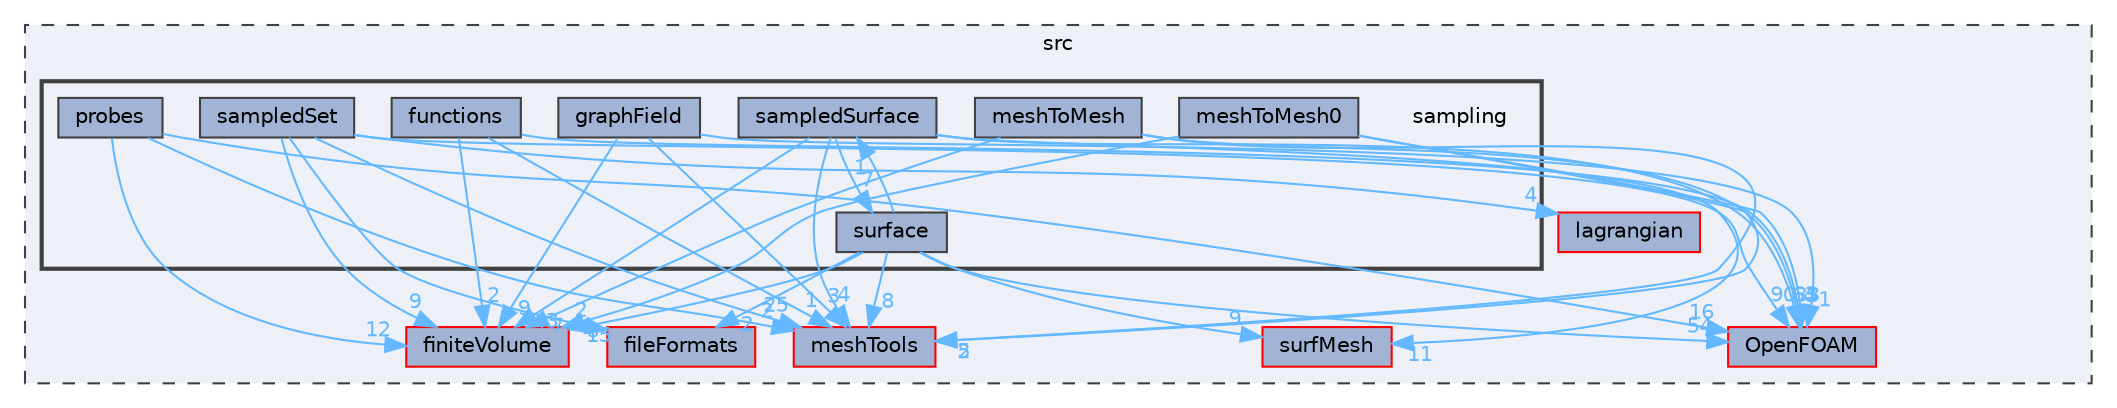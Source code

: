 digraph "src/sampling"
{
 // LATEX_PDF_SIZE
  bgcolor="transparent";
  edge [fontname=Helvetica,fontsize=10,labelfontname=Helvetica,labelfontsize=10];
  node [fontname=Helvetica,fontsize=10,shape=box,height=0.2,width=0.4];
  compound=true
  subgraph clusterdir_68267d1309a1af8e8297ef4c3efbcdba {
    graph [ bgcolor="#edf0f7", pencolor="grey25", label="src", fontname=Helvetica,fontsize=10 style="filled,dashed", URL="dir_68267d1309a1af8e8297ef4c3efbcdba.html",tooltip=""]
  dir_0a88fe22feb23ce5f078a04a1df67721 [label="surfMesh", fillcolor="#a2b4d6", color="red", style="filled", URL="dir_0a88fe22feb23ce5f078a04a1df67721.html",tooltip=""];
  dir_9bd15774b555cf7259a6fa18f99fe99b [label="finiteVolume", fillcolor="#a2b4d6", color="red", style="filled", URL="dir_9bd15774b555cf7259a6fa18f99fe99b.html",tooltip=""];
  dir_ae30ad0bef50cf391b24c614251bb9fd [label="meshTools", fillcolor="#a2b4d6", color="red", style="filled", URL="dir_ae30ad0bef50cf391b24c614251bb9fd.html",tooltip=""];
  dir_b05602f37bb521a7142c0a3e200b5f35 [label="fileFormats", fillcolor="#a2b4d6", color="red", style="filled", URL="dir_b05602f37bb521a7142c0a3e200b5f35.html",tooltip=""];
  dir_c5473ff19b20e6ec4dfe5c310b3778a8 [label="OpenFOAM", fillcolor="#a2b4d6", color="red", style="filled", URL="dir_c5473ff19b20e6ec4dfe5c310b3778a8.html",tooltip=""];
  dir_f8c25efc4b6f6a8502a42d5af7554d23 [label="lagrangian", fillcolor="#a2b4d6", color="red", style="filled", URL="dir_f8c25efc4b6f6a8502a42d5af7554d23.html",tooltip=""];
  subgraph clusterdir_24a3817a3c61c11f04a0a72057522f4f {
    graph [ bgcolor="#edf0f7", pencolor="grey25", label="", fontname=Helvetica,fontsize=10 style="filled,bold", URL="dir_24a3817a3c61c11f04a0a72057522f4f.html",tooltip=""]
    dir_24a3817a3c61c11f04a0a72057522f4f [shape=plaintext, label="sampling"];
  dir_e3ccea2034ec2e0590ea1beda6b3de5c [label="functions", fillcolor="#a2b4d6", color="grey25", style="filled", URL="dir_e3ccea2034ec2e0590ea1beda6b3de5c.html",tooltip=""];
  dir_6b38549db7b2a6aedbdcbfb85e219be3 [label="graphField", fillcolor="#a2b4d6", color="grey25", style="filled", URL="dir_6b38549db7b2a6aedbdcbfb85e219be3.html",tooltip=""];
  dir_5d7b251635f57ecde20f7aaf83381484 [label="meshToMesh", fillcolor="#a2b4d6", color="grey25", style="filled", URL="dir_5d7b251635f57ecde20f7aaf83381484.html",tooltip=""];
  dir_98e253f95481a6e5659f463d51d972f5 [label="meshToMesh0", fillcolor="#a2b4d6", color="grey25", style="filled", URL="dir_98e253f95481a6e5659f463d51d972f5.html",tooltip=""];
  dir_cbe5babacf778e7f66e66e5bcfb862b0 [label="probes", fillcolor="#a2b4d6", color="grey25", style="filled", URL="dir_cbe5babacf778e7f66e66e5bcfb862b0.html",tooltip=""];
  dir_8b5e667856203d1590a744034ba627a3 [label="sampledSet", fillcolor="#a2b4d6", color="grey25", style="filled", URL="dir_8b5e667856203d1590a744034ba627a3.html",tooltip=""];
  dir_daf57321dd7c30092fd489dbb1aa8219 [label="sampledSurface", fillcolor="#a2b4d6", color="grey25", style="filled", URL="dir_daf57321dd7c30092fd489dbb1aa8219.html",tooltip=""];
  dir_e1701b8b608069e995cfd3c25d5e4969 [label="surface", fillcolor="#a2b4d6", color="grey25", style="filled", URL="dir_e1701b8b608069e995cfd3c25d5e4969.html",tooltip=""];
  }
  }
  dir_e3ccea2034ec2e0590ea1beda6b3de5c->dir_ae30ad0bef50cf391b24c614251bb9fd [headlabel="1", labeldistance=1.5 headhref="dir_001529_002382.html" href="dir_001529_002382.html" color="steelblue1" fontcolor="steelblue1"];
  dir_e3ccea2034ec2e0590ea1beda6b3de5c->dir_c5473ff19b20e6ec4dfe5c310b3778a8 [headlabel="4", labeldistance=1.5 headhref="dir_001529_002695.html" href="dir_001529_002695.html" color="steelblue1" fontcolor="steelblue1"];
  dir_e3ccea2034ec2e0590ea1beda6b3de5c->dir_9bd15774b555cf7259a6fa18f99fe99b [headlabel="2", labeldistance=1.5 headhref="dir_001529_001387.html" href="dir_001529_001387.html" color="steelblue1" fontcolor="steelblue1"];
  dir_6b38549db7b2a6aedbdcbfb85e219be3->dir_9bd15774b555cf7259a6fa18f99fe99b [headlabel="9", labeldistance=1.5 headhref="dir_001678_001387.html" href="dir_001678_001387.html" color="steelblue1" fontcolor="steelblue1"];
  dir_6b38549db7b2a6aedbdcbfb85e219be3->dir_ae30ad0bef50cf391b24c614251bb9fd [headlabel="3", labeldistance=1.5 headhref="dir_001678_002382.html" href="dir_001678_002382.html" color="steelblue1" fontcolor="steelblue1"];
  dir_6b38549db7b2a6aedbdcbfb85e219be3->dir_c5473ff19b20e6ec4dfe5c310b3778a8 [headlabel="1", labeldistance=1.5 headhref="dir_001678_002695.html" href="dir_001678_002695.html" color="steelblue1" fontcolor="steelblue1"];
  dir_5d7b251635f57ecde20f7aaf83381484->dir_9bd15774b555cf7259a6fa18f99fe99b [headlabel="7", labeldistance=1.5 headhref="dir_002379_001387.html" href="dir_002379_001387.html" color="steelblue1" fontcolor="steelblue1"];
  dir_5d7b251635f57ecde20f7aaf83381484->dir_ae30ad0bef50cf391b24c614251bb9fd [headlabel="5", labeldistance=1.5 headhref="dir_002379_002382.html" href="dir_002379_002382.html" color="steelblue1" fontcolor="steelblue1"];
  dir_5d7b251635f57ecde20f7aaf83381484->dir_c5473ff19b20e6ec4dfe5c310b3778a8 [headlabel="33", labeldistance=1.5 headhref="dir_002379_002695.html" href="dir_002379_002695.html" color="steelblue1" fontcolor="steelblue1"];
  dir_98e253f95481a6e5659f463d51d972f5->dir_9bd15774b555cf7259a6fa18f99fe99b [headlabel="6", labeldistance=1.5 headhref="dir_002380_001387.html" href="dir_002380_001387.html" color="steelblue1" fontcolor="steelblue1"];
  dir_98e253f95481a6e5659f463d51d972f5->dir_ae30ad0bef50cf391b24c614251bb9fd [headlabel="2", labeldistance=1.5 headhref="dir_002380_002382.html" href="dir_002380_002382.html" color="steelblue1" fontcolor="steelblue1"];
  dir_98e253f95481a6e5659f463d51d972f5->dir_c5473ff19b20e6ec4dfe5c310b3778a8 [headlabel="5", labeldistance=1.5 headhref="dir_002380_002695.html" href="dir_002380_002695.html" color="steelblue1" fontcolor="steelblue1"];
  dir_cbe5babacf778e7f66e66e5bcfb862b0->dir_9bd15774b555cf7259a6fa18f99fe99b [headlabel="12", labeldistance=1.5 headhref="dir_003074_001387.html" href="dir_003074_001387.html" color="steelblue1" fontcolor="steelblue1"];
  dir_cbe5babacf778e7f66e66e5bcfb862b0->dir_ae30ad0bef50cf391b24c614251bb9fd [headlabel="2", labeldistance=1.5 headhref="dir_003074_002382.html" href="dir_003074_002382.html" color="steelblue1" fontcolor="steelblue1"];
  dir_cbe5babacf778e7f66e66e5bcfb862b0->dir_c5473ff19b20e6ec4dfe5c310b3778a8 [headlabel="16", labeldistance=1.5 headhref="dir_003074_002695.html" href="dir_003074_002695.html" color="steelblue1" fontcolor="steelblue1"];
  dir_8b5e667856203d1590a744034ba627a3->dir_9bd15774b555cf7259a6fa18f99fe99b [headlabel="9", labeldistance=1.5 headhref="dir_003403_001387.html" href="dir_003403_001387.html" color="steelblue1" fontcolor="steelblue1"];
  dir_8b5e667856203d1590a744034ba627a3->dir_ae30ad0bef50cf391b24c614251bb9fd [headlabel="25", labeldistance=1.5 headhref="dir_003403_002382.html" href="dir_003403_002382.html" color="steelblue1" fontcolor="steelblue1"];
  dir_8b5e667856203d1590a744034ba627a3->dir_c5473ff19b20e6ec4dfe5c310b3778a8 [headlabel="90", labeldistance=1.5 headhref="dir_003403_002695.html" href="dir_003403_002695.html" color="steelblue1" fontcolor="steelblue1"];
  dir_8b5e667856203d1590a744034ba627a3->dir_f8c25efc4b6f6a8502a42d5af7554d23 [headlabel="4", labeldistance=1.5 headhref="dir_003403_002071.html" href="dir_003403_002071.html" color="steelblue1" fontcolor="steelblue1"];
  dir_8b5e667856203d1590a744034ba627a3->dir_b05602f37bb521a7142c0a3e200b5f35 [headlabel="2", labeldistance=1.5 headhref="dir_003403_001353.html" href="dir_003403_001353.html" color="steelblue1" fontcolor="steelblue1"];
  dir_daf57321dd7c30092fd489dbb1aa8219->dir_0a88fe22feb23ce5f078a04a1df67721 [headlabel="11", labeldistance=1.5 headhref="dir_003406_003891.html" href="dir_003406_003891.html" color="steelblue1" fontcolor="steelblue1"];
  dir_daf57321dd7c30092fd489dbb1aa8219->dir_9bd15774b555cf7259a6fa18f99fe99b [headlabel="43", labeldistance=1.5 headhref="dir_003406_001387.html" href="dir_003406_001387.html" color="steelblue1" fontcolor="steelblue1"];
  dir_daf57321dd7c30092fd489dbb1aa8219->dir_ae30ad0bef50cf391b24c614251bb9fd [headlabel="4", labeldistance=1.5 headhref="dir_003406_002382.html" href="dir_003406_002382.html" color="steelblue1" fontcolor="steelblue1"];
  dir_daf57321dd7c30092fd489dbb1aa8219->dir_c5473ff19b20e6ec4dfe5c310b3778a8 [headlabel="63", labeldistance=1.5 headhref="dir_003406_002695.html" href="dir_003406_002695.html" color="steelblue1" fontcolor="steelblue1"];
  dir_daf57321dd7c30092fd489dbb1aa8219->dir_e1701b8b608069e995cfd3c25d5e4969 [headlabel="7", labeldistance=1.5 headhref="dir_003406_003817.html" href="dir_003406_003817.html" color="steelblue1" fontcolor="steelblue1"];
  dir_e1701b8b608069e995cfd3c25d5e4969->dir_0a88fe22feb23ce5f078a04a1df67721 [headlabel="9", labeldistance=1.5 headhref="dir_003817_003891.html" href="dir_003817_003891.html" color="steelblue1" fontcolor="steelblue1"];
  dir_e1701b8b608069e995cfd3c25d5e4969->dir_9bd15774b555cf7259a6fa18f99fe99b [headlabel="15", labeldistance=1.5 headhref="dir_003817_001387.html" href="dir_003817_001387.html" color="steelblue1" fontcolor="steelblue1"];
  dir_e1701b8b608069e995cfd3c25d5e4969->dir_ae30ad0bef50cf391b24c614251bb9fd [headlabel="8", labeldistance=1.5 headhref="dir_003817_002382.html" href="dir_003817_002382.html" color="steelblue1" fontcolor="steelblue1"];
  dir_e1701b8b608069e995cfd3c25d5e4969->dir_b05602f37bb521a7142c0a3e200b5f35 [headlabel="2", labeldistance=1.5 headhref="dir_003817_001353.html" href="dir_003817_001353.html" color="steelblue1" fontcolor="steelblue1"];
  dir_e1701b8b608069e995cfd3c25d5e4969->dir_c5473ff19b20e6ec4dfe5c310b3778a8 [headlabel="54", labeldistance=1.5 headhref="dir_003817_002695.html" href="dir_003817_002695.html" color="steelblue1" fontcolor="steelblue1"];
  dir_e1701b8b608069e995cfd3c25d5e4969->dir_daf57321dd7c30092fd489dbb1aa8219 [headlabel="1", labeldistance=1.5 headhref="dir_003817_003406.html" href="dir_003817_003406.html" color="steelblue1" fontcolor="steelblue1"];
}
